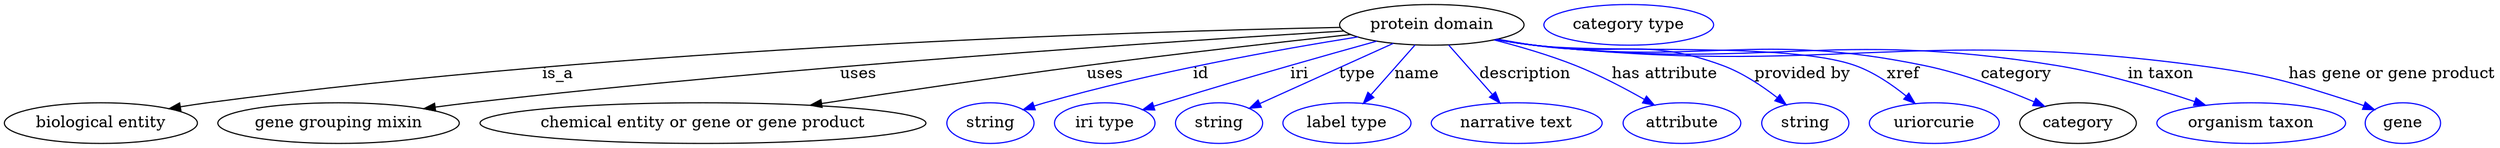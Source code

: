 digraph {
	graph [bb="0,0,2199.1,123"];
	node [label="\N"];
	"protein domain"	[height=0.5,
		label="protein domain",
		pos="1260.1,105",
		width=2.2567];
	"biological entity"	[height=0.5,
		pos="85.142,18",
		width=2.3651];
	"protein domain" -> "biological entity"	[label=is_a,
		lp="489.14,61.5",
		pos="e,145.44,30.767 1179.4,102.74 999.23,99.091 550.79,85.383 179.14,36 171.46,34.979 163.44,33.763 155.47,32.459"];
	"gene grouping mixin"	[height=0.5,
		pos="295.14,18",
		width=2.9608];
	"protein domain" -> "gene grouping mixin"	[label=uses,
		lp="754.64,61.5",
		pos="e,370.55,30.768 1182.7,99.54 1033.3,90.545 694.69,68.296 411.14,36 401.28,34.877 390.97,33.565 380.74,32.177"];
	"chemical entity or gene or gene product"	[height=0.5,
		pos="617.14,18",
		width=5.4703];
	"protein domain" -> "chemical entity or gene or gene product"	[label=uses,
		lp="971.64,61.5",
		pos="e,711.73,33.835 1188.6,96.454 1126.7,89.772 1034.9,79.478 955.14,69 876.82,58.716 788.53,45.602 721.83,35.385"];
	id	[color=blue,
		height=0.5,
		label=string,
		pos="870.14,18",
		width=1.0652];
	"protein domain" -> id	[color=blue,
		label=id,
		lp="1056.1,61.5",
		pos="e,899.15,29.922 1194.8,94.286 1125.4,83.213 1012.9,63.083 918.14,36 915.04,35.113 911.85,34.133 908.65,33.106",
		style=solid];
	iri	[color=blue,
		height=0.5,
		label="iri type",
		pos="971.14,18",
		width=1.2277];
	"protein domain" -> iri	[color=blue,
		label=iri,
		lp="1143.1,61.5",
		pos="e,1004.8,29.681 1211.4,90.578 1188.3,84.149 1160.2,76.281 1135.1,69 1086.1,54.785 1073.9,50.997 1025.1,36 1021.6,34.926 1018,33.805 \
1014.4,32.674",
		style=solid];
	type	[color=blue,
		height=0.5,
		label=string,
		pos="1072.1,18",
		width=1.0652];
	"protein domain" -> type	[color=blue,
		label=type,
		lp="1194.1,61.5",
		pos="e,1098.9,31.117 1226.1,88.607 1192.7,73.52 1142.1,50.612 1108.1,35.24",
		style=solid];
	name	[color=blue,
		height=0.5,
		label="label type",
		pos="1185.1,18",
		width=1.5707];
	"protein domain" -> name	[color=blue,
		label=name,
		lp="1247.1,61.5",
		pos="e,1199.7,35.469 1245.3,87.207 1234.3,74.669 1219,57.35 1206.6,43.302",
		style=solid];
	description	[color=blue,
		height=0.5,
		label="narrative text",
		pos="1335.1,18",
		width=2.0943];
	"protein domain" -> description	[color=blue,
		label=description,
		lp="1342.6,61.5",
		pos="e,1320.4,35.758 1275,87.207 1286,74.75 1301.1,57.573 1313.5,43.574",
		style=solid];
	"has attribute"	[color=blue,
		height=0.5,
		label=attribute,
		pos="1480.1,18",
		width=1.4443];
	"protein domain" -> "has attribute"	[color=blue,
		label="has attribute",
		lp="1466.1,61.5",
		pos="e,1455.6,34.155 1315.1,91.724 1337.8,85.923 1364.1,78.23 1387.1,69 1407.5,60.831 1429.2,49.356 1446.5,39.46",
		style=solid];
	"provided by"	[color=blue,
		height=0.5,
		label=string,
		pos="1588.1,18",
		width=1.0652];
	"protein domain" -> "provided by"	[color=blue,
		label="provided by",
		lp="1587.6,61.5",
		pos="e,1571.5,34.461 1318.1,92.348 1328.8,90.412 1339.8,88.538 1350.1,87 1424,76.063 1447.3,95.33 1517.1,69 1534,62.631 1550.7,51.278 \
1563.6,40.998",
		style=solid];
	xref	[color=blue,
		height=0.5,
		label=uriorcurie,
		pos="1702.1,18",
		width=1.5887];
	"protein domain" -> xref	[color=blue,
		label=xref,
		lp="1675.6,61.5",
		pos="e,1685.6,35.441 1317.1,92.142 1328,90.179 1339.4,88.348 1350.1,87 1412.9,79.116 1574.7,90.604 1634.1,69 1650.1,63.183 1665.6,52.347 \
1677.8,42.246",
		style=solid];
	category	[height=0.5,
		pos="1829.1,18",
		width=1.4263];
	"protein domain" -> category	[color=blue,
		label=category,
		lp="1775.6,61.5",
		pos="e,1799.6,32.899 1317.1,92.046 1328,90.093 1339.4,88.289 1350.1,87 1502.1,68.751 1544.2,99.94 1694.1,69 1727.6,62.095 1763.8,48.306 \
1790.3,36.954",
		style=solid];
	"in taxon"	[color=blue,
		height=0.5,
		label="organism taxon",
		pos="1982.1,18",
		width=2.3109];
	"protein domain" -> "in taxon"	[color=blue,
		label="in taxon",
		lp="1903.1,61.5",
		pos="e,1942,33.775 1316.6,92.017 1327.7,90.04 1339.2,88.236 1350.1,87 1553.9,63.908 1608.8,102.02 1811.1,69 1852.8,62.2 1898.7,48.432 \
1932.4,37.063",
		style=solid];
	"has gene or gene product"	[color=blue,
		height=0.5,
		label=gene,
		pos="2116.1,18",
		width=0.92075];
	"protein domain" -> "has gene or gene product"	[color=blue,
		label="has gene or gene product",
		lp="2107.6,61.5",
		pos="e,2091,29.87 1316.6,91.945 1327.7,89.974 1339.2,88.19 1350.1,87 1609.2,58.733 1677.9,103.48 1936.1,69 1998.7,60.655 2014.1,55.218 \
2074.1,36 2076.6,35.224 2079.1,34.372 2081.5,33.477",
		style=solid];
	"named thing_category"	[color=blue,
		height=0.5,
		label="category type",
		pos="1434.1,105",
		width=2.0762];
}
